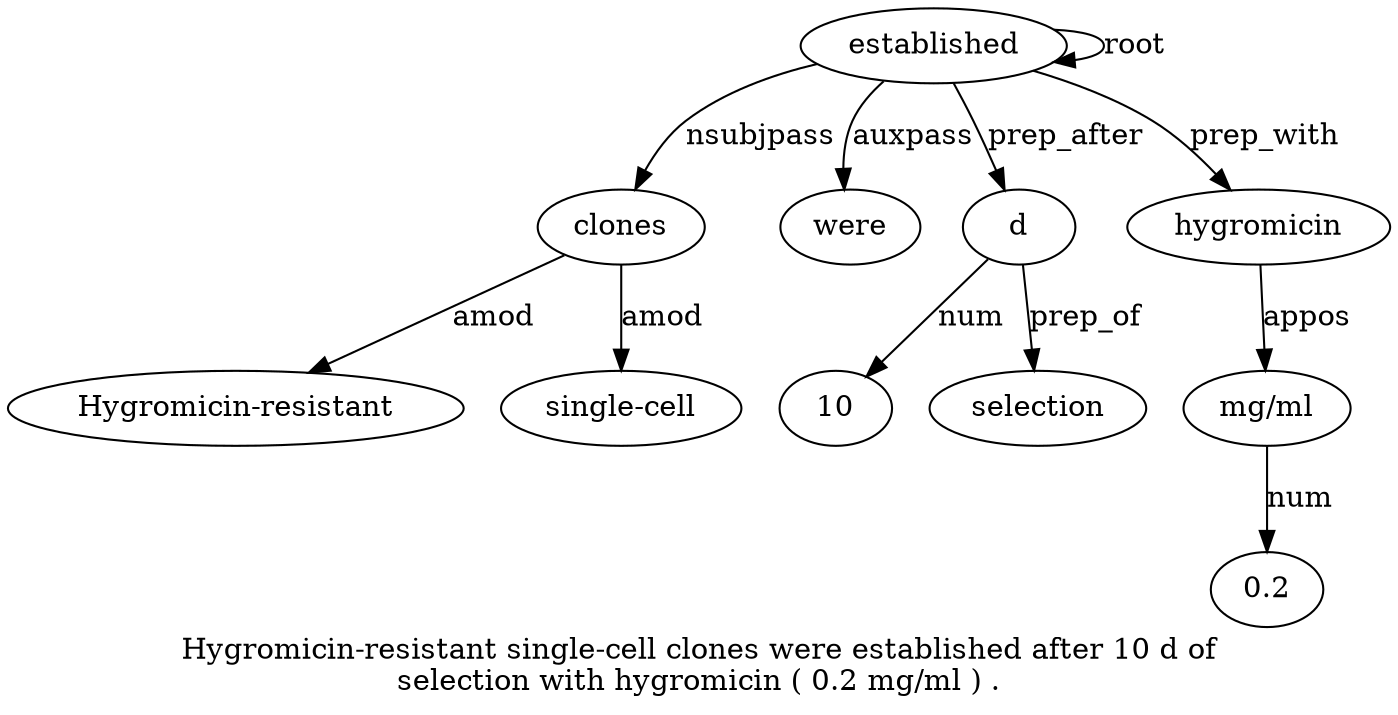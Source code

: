 digraph "Hygromicin-resistant single-cell clones were established after 10 d of selection with hygromicin ( 0.2 mg/ml ) ." {
label="Hygromicin-resistant single-cell clones were established after 10 d of
selection with hygromicin ( 0.2 mg/ml ) .";
clones3 [style=filled, fillcolor=white, label=clones];
"Hygromicin-resistant1" [style=filled, fillcolor=white, label="Hygromicin-resistant"];
clones3 -> "Hygromicin-resistant1"  [label=amod];
"single-cell2" [style=filled, fillcolor=white, label="single-cell"];
clones3 -> "single-cell2"  [label=amod];
established5 [style=filled, fillcolor=white, label=established];
established5 -> clones3  [label=nsubjpass];
were4 [style=filled, fillcolor=white, label=were];
established5 -> were4  [label=auxpass];
established5 -> established5  [label=root];
d8 [style=filled, fillcolor=white, label=d];
107 [style=filled, fillcolor=white, label=10];
d8 -> 107  [label=num];
established5 -> d8  [label=prep_after];
selection10 [style=filled, fillcolor=white, label=selection];
d8 -> selection10  [label=prep_of];
hygromicin12 [style=filled, fillcolor=white, label=hygromicin];
established5 -> hygromicin12  [label=prep_with];
"mg/ml15" [style=filled, fillcolor=white, label="mg/ml"];
"0.214" [style=filled, fillcolor=white, label="0.2"];
"mg/ml15" -> "0.214"  [label=num];
hygromicin12 -> "mg/ml15"  [label=appos];
}
